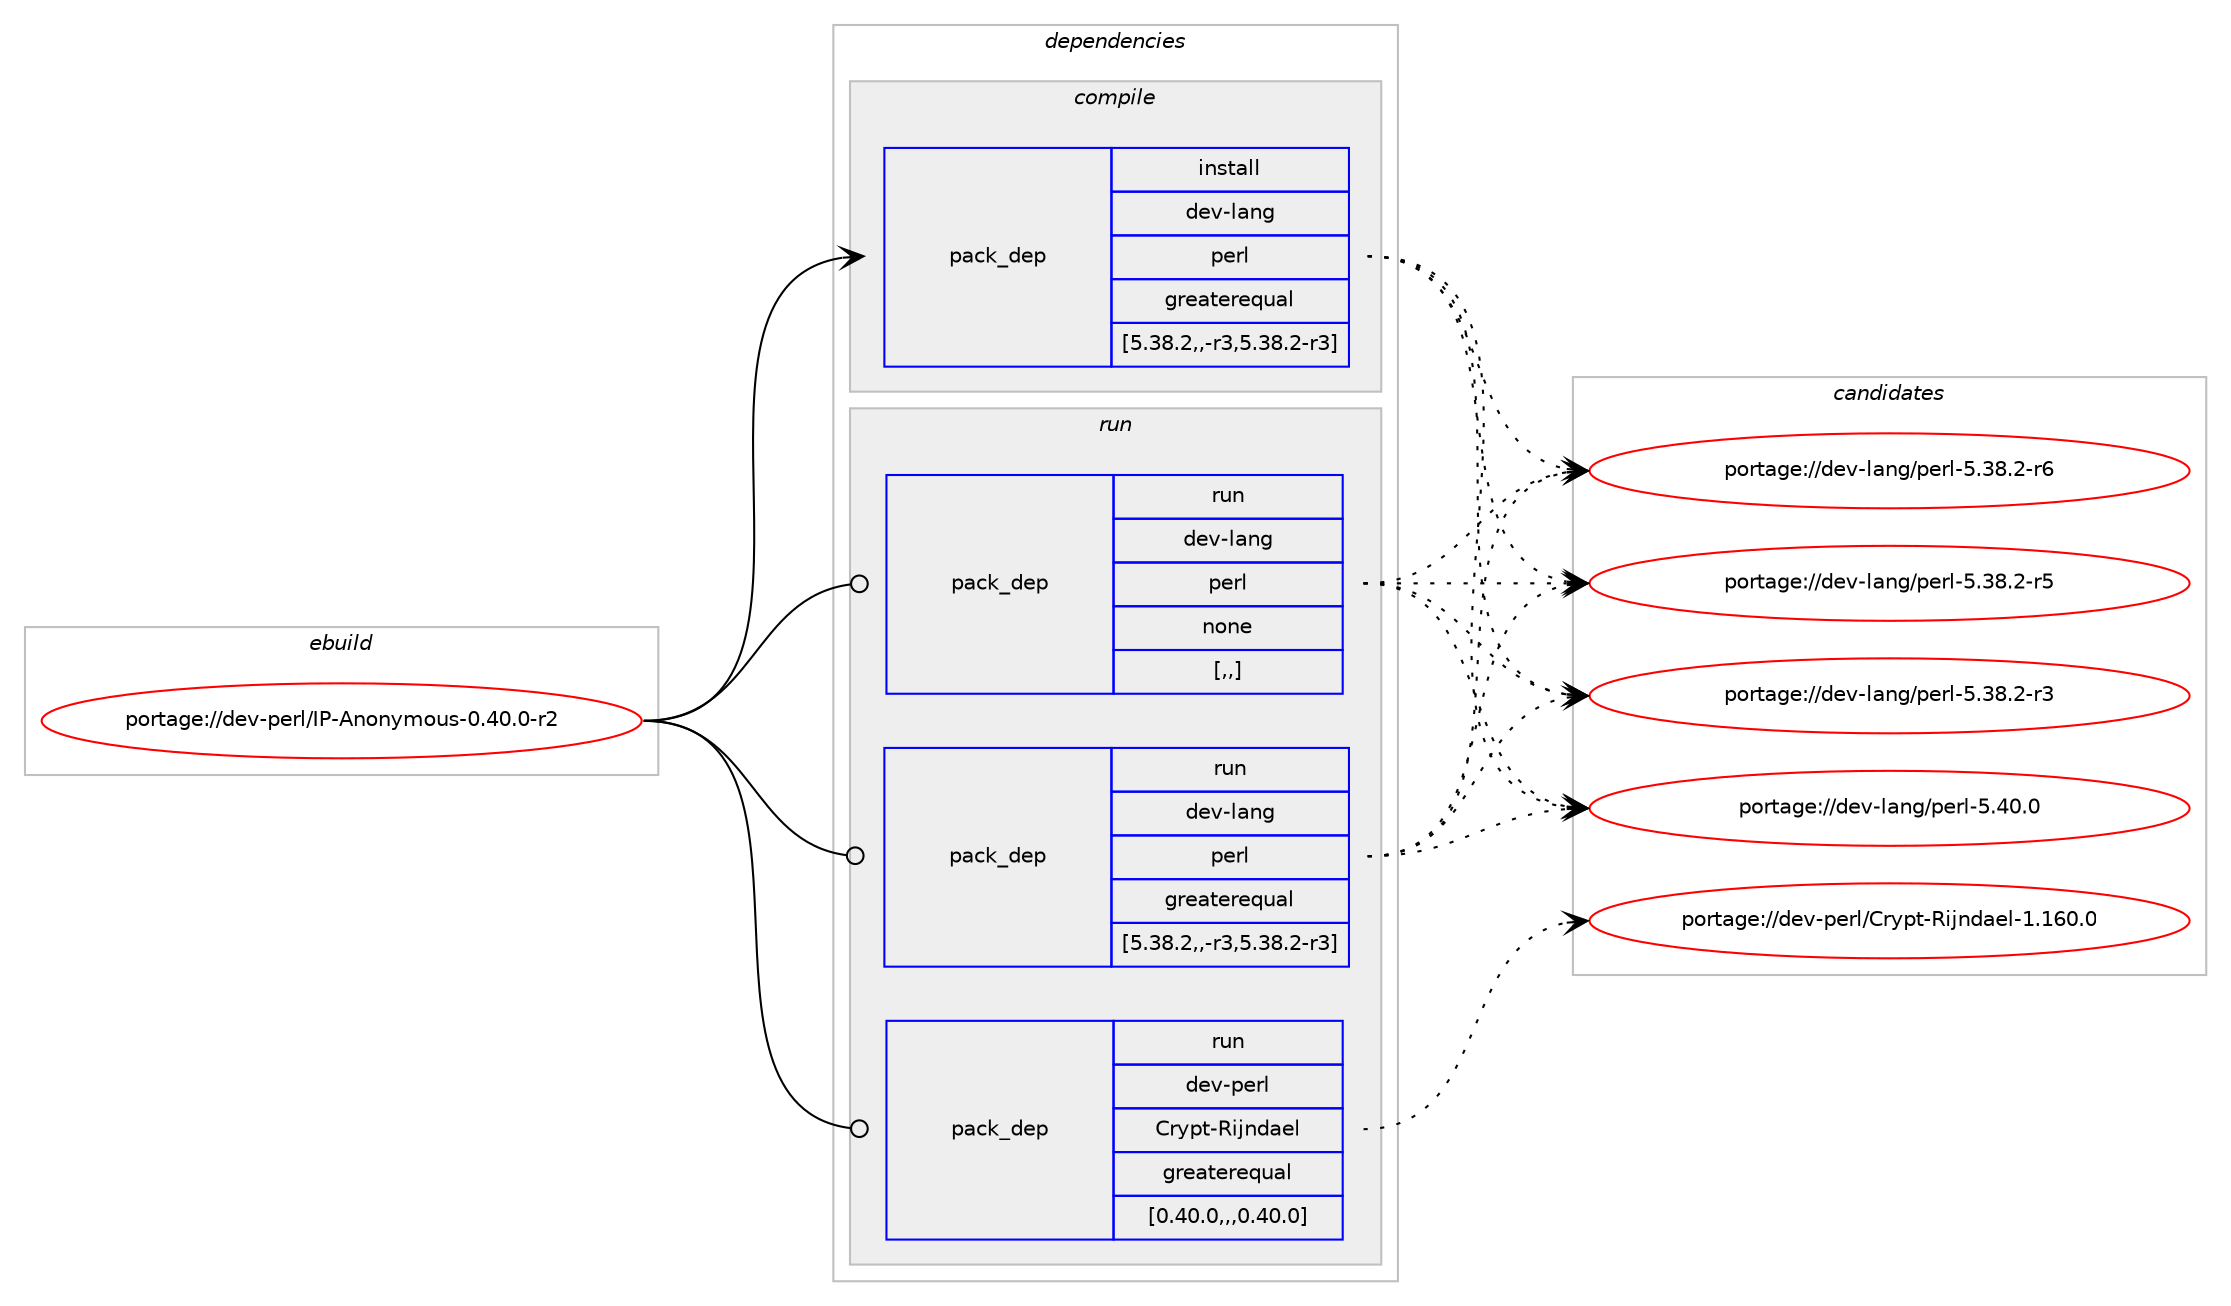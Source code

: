digraph prolog {

# *************
# Graph options
# *************

newrank=true;
concentrate=true;
compound=true;
graph [rankdir=LR,fontname=Helvetica,fontsize=10,ranksep=1.5];#, ranksep=2.5, nodesep=0.2];
edge  [arrowhead=vee];
node  [fontname=Helvetica,fontsize=10];

# **********
# The ebuild
# **********

subgraph cluster_leftcol {
color=gray;
label=<<i>ebuild</i>>;
id [label="portage://dev-perl/IP-Anonymous-0.40.0-r2", color=red, width=4, href="../dev-perl/IP-Anonymous-0.40.0-r2.svg"];
}

# ****************
# The dependencies
# ****************

subgraph cluster_midcol {
color=gray;
label=<<i>dependencies</i>>;
subgraph cluster_compile {
fillcolor="#eeeeee";
style=filled;
label=<<i>compile</i>>;
subgraph pack100943 {
dependency132103 [label=<<TABLE BORDER="0" CELLBORDER="1" CELLSPACING="0" CELLPADDING="4" WIDTH="220"><TR><TD ROWSPAN="6" CELLPADDING="30">pack_dep</TD></TR><TR><TD WIDTH="110">install</TD></TR><TR><TD>dev-lang</TD></TR><TR><TD>perl</TD></TR><TR><TD>greaterequal</TD></TR><TR><TD>[5.38.2,,-r3,5.38.2-r3]</TD></TR></TABLE>>, shape=none, color=blue];
}
id:e -> dependency132103:w [weight=20,style="solid",arrowhead="vee"];
}
subgraph cluster_compileandrun {
fillcolor="#eeeeee";
style=filled;
label=<<i>compile and run</i>>;
}
subgraph cluster_run {
fillcolor="#eeeeee";
style=filled;
label=<<i>run</i>>;
subgraph pack100944 {
dependency132104 [label=<<TABLE BORDER="0" CELLBORDER="1" CELLSPACING="0" CELLPADDING="4" WIDTH="220"><TR><TD ROWSPAN="6" CELLPADDING="30">pack_dep</TD></TR><TR><TD WIDTH="110">run</TD></TR><TR><TD>dev-lang</TD></TR><TR><TD>perl</TD></TR><TR><TD>greaterequal</TD></TR><TR><TD>[5.38.2,,-r3,5.38.2-r3]</TD></TR></TABLE>>, shape=none, color=blue];
}
id:e -> dependency132104:w [weight=20,style="solid",arrowhead="odot"];
subgraph pack100945 {
dependency132105 [label=<<TABLE BORDER="0" CELLBORDER="1" CELLSPACING="0" CELLPADDING="4" WIDTH="220"><TR><TD ROWSPAN="6" CELLPADDING="30">pack_dep</TD></TR><TR><TD WIDTH="110">run</TD></TR><TR><TD>dev-lang</TD></TR><TR><TD>perl</TD></TR><TR><TD>none</TD></TR><TR><TD>[,,]</TD></TR></TABLE>>, shape=none, color=blue];
}
id:e -> dependency132105:w [weight=20,style="solid",arrowhead="odot"];
subgraph pack100946 {
dependency132106 [label=<<TABLE BORDER="0" CELLBORDER="1" CELLSPACING="0" CELLPADDING="4" WIDTH="220"><TR><TD ROWSPAN="6" CELLPADDING="30">pack_dep</TD></TR><TR><TD WIDTH="110">run</TD></TR><TR><TD>dev-perl</TD></TR><TR><TD>Crypt-Rijndael</TD></TR><TR><TD>greaterequal</TD></TR><TR><TD>[0.40.0,,,0.40.0]</TD></TR></TABLE>>, shape=none, color=blue];
}
id:e -> dependency132106:w [weight=20,style="solid",arrowhead="odot"];
}
}

# **************
# The candidates
# **************

subgraph cluster_choices {
rank=same;
color=gray;
label=<<i>candidates</i>>;

subgraph choice100943 {
color=black;
nodesep=1;
choice10010111845108971101034711210111410845534652484648 [label="portage://dev-lang/perl-5.40.0", color=red, width=4,href="../dev-lang/perl-5.40.0.svg"];
choice100101118451089711010347112101114108455346515646504511454 [label="portage://dev-lang/perl-5.38.2-r6", color=red, width=4,href="../dev-lang/perl-5.38.2-r6.svg"];
choice100101118451089711010347112101114108455346515646504511453 [label="portage://dev-lang/perl-5.38.2-r5", color=red, width=4,href="../dev-lang/perl-5.38.2-r5.svg"];
choice100101118451089711010347112101114108455346515646504511451 [label="portage://dev-lang/perl-5.38.2-r3", color=red, width=4,href="../dev-lang/perl-5.38.2-r3.svg"];
dependency132103:e -> choice10010111845108971101034711210111410845534652484648:w [style=dotted,weight="100"];
dependency132103:e -> choice100101118451089711010347112101114108455346515646504511454:w [style=dotted,weight="100"];
dependency132103:e -> choice100101118451089711010347112101114108455346515646504511453:w [style=dotted,weight="100"];
dependency132103:e -> choice100101118451089711010347112101114108455346515646504511451:w [style=dotted,weight="100"];
}
subgraph choice100944 {
color=black;
nodesep=1;
choice10010111845108971101034711210111410845534652484648 [label="portage://dev-lang/perl-5.40.0", color=red, width=4,href="../dev-lang/perl-5.40.0.svg"];
choice100101118451089711010347112101114108455346515646504511454 [label="portage://dev-lang/perl-5.38.2-r6", color=red, width=4,href="../dev-lang/perl-5.38.2-r6.svg"];
choice100101118451089711010347112101114108455346515646504511453 [label="portage://dev-lang/perl-5.38.2-r5", color=red, width=4,href="../dev-lang/perl-5.38.2-r5.svg"];
choice100101118451089711010347112101114108455346515646504511451 [label="portage://dev-lang/perl-5.38.2-r3", color=red, width=4,href="../dev-lang/perl-5.38.2-r3.svg"];
dependency132104:e -> choice10010111845108971101034711210111410845534652484648:w [style=dotted,weight="100"];
dependency132104:e -> choice100101118451089711010347112101114108455346515646504511454:w [style=dotted,weight="100"];
dependency132104:e -> choice100101118451089711010347112101114108455346515646504511453:w [style=dotted,weight="100"];
dependency132104:e -> choice100101118451089711010347112101114108455346515646504511451:w [style=dotted,weight="100"];
}
subgraph choice100945 {
color=black;
nodesep=1;
choice10010111845108971101034711210111410845534652484648 [label="portage://dev-lang/perl-5.40.0", color=red, width=4,href="../dev-lang/perl-5.40.0.svg"];
choice100101118451089711010347112101114108455346515646504511454 [label="portage://dev-lang/perl-5.38.2-r6", color=red, width=4,href="../dev-lang/perl-5.38.2-r6.svg"];
choice100101118451089711010347112101114108455346515646504511453 [label="portage://dev-lang/perl-5.38.2-r5", color=red, width=4,href="../dev-lang/perl-5.38.2-r5.svg"];
choice100101118451089711010347112101114108455346515646504511451 [label="portage://dev-lang/perl-5.38.2-r3", color=red, width=4,href="../dev-lang/perl-5.38.2-r3.svg"];
dependency132105:e -> choice10010111845108971101034711210111410845534652484648:w [style=dotted,weight="100"];
dependency132105:e -> choice100101118451089711010347112101114108455346515646504511454:w [style=dotted,weight="100"];
dependency132105:e -> choice100101118451089711010347112101114108455346515646504511453:w [style=dotted,weight="100"];
dependency132105:e -> choice100101118451089711010347112101114108455346515646504511451:w [style=dotted,weight="100"];
}
subgraph choice100946 {
color=black;
nodesep=1;
choice1001011184511210111410847671141211121164582105106110100971011084549464954484648 [label="portage://dev-perl/Crypt-Rijndael-1.160.0", color=red, width=4,href="../dev-perl/Crypt-Rijndael-1.160.0.svg"];
dependency132106:e -> choice1001011184511210111410847671141211121164582105106110100971011084549464954484648:w [style=dotted,weight="100"];
}
}

}
